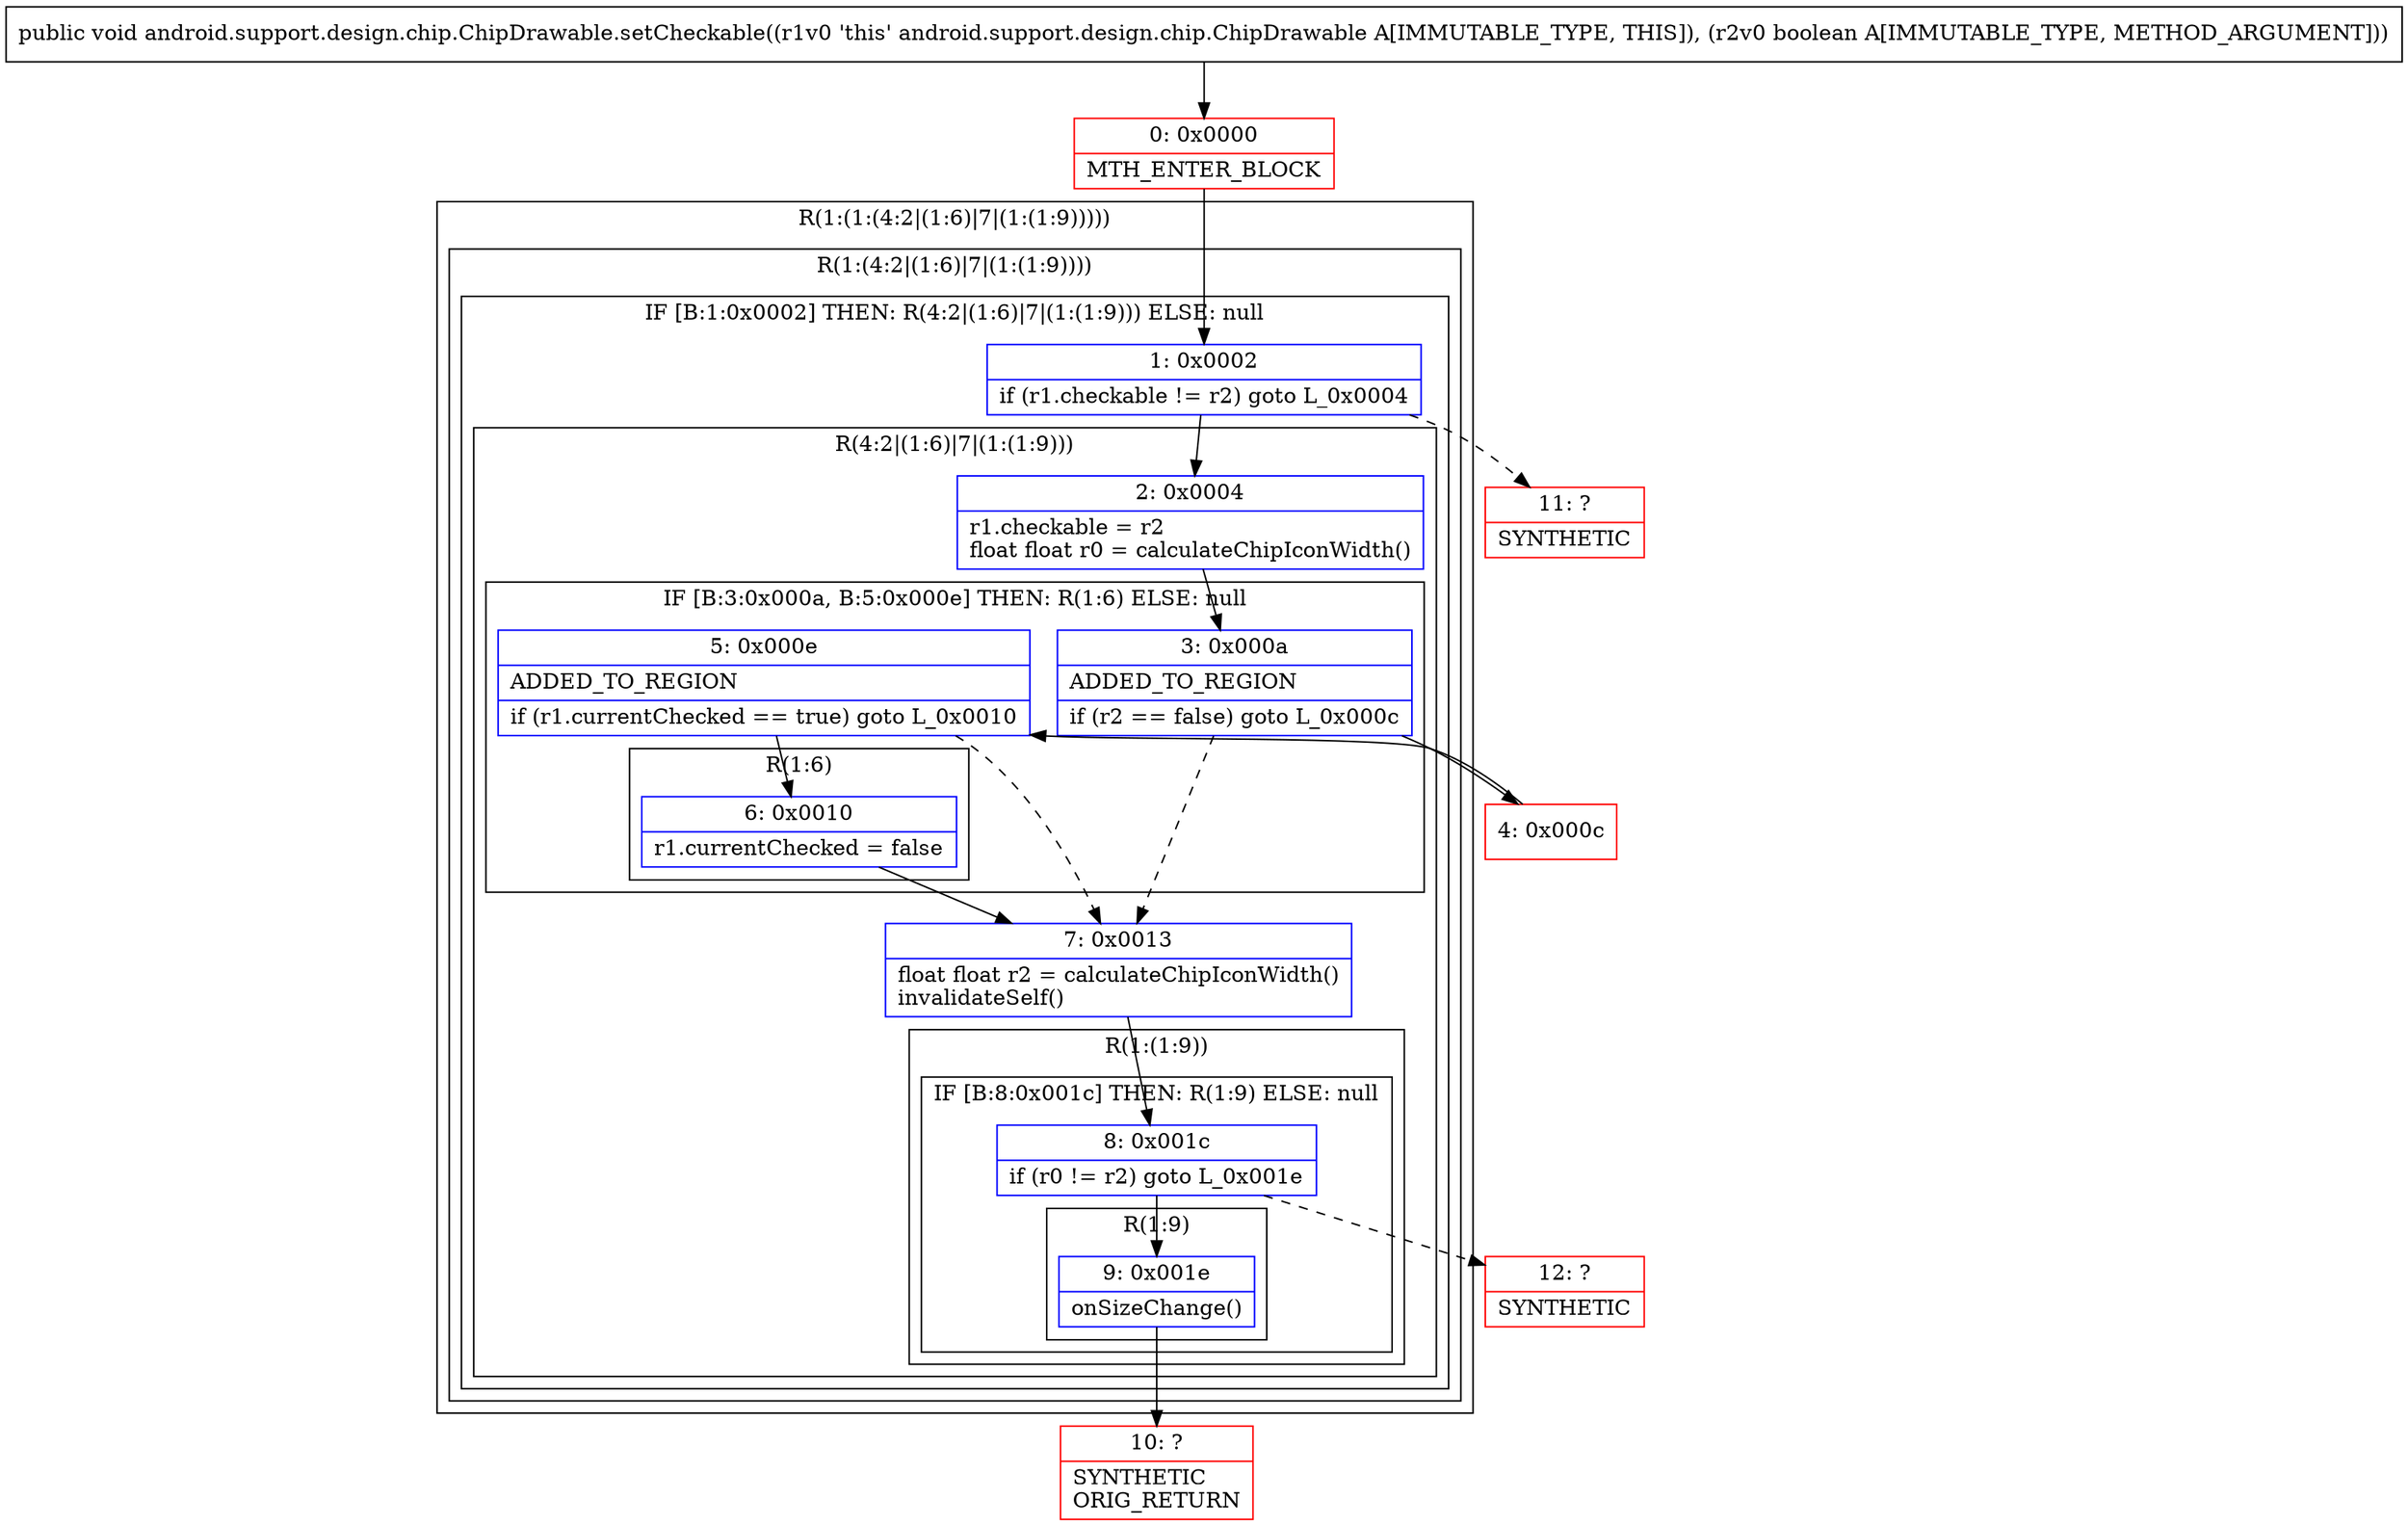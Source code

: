 digraph "CFG forandroid.support.design.chip.ChipDrawable.setCheckable(Z)V" {
subgraph cluster_Region_1167182518 {
label = "R(1:(1:(4:2|(1:6)|7|(1:(1:9)))))";
node [shape=record,color=blue];
subgraph cluster_Region_1591876895 {
label = "R(1:(4:2|(1:6)|7|(1:(1:9))))";
node [shape=record,color=blue];
subgraph cluster_IfRegion_663056741 {
label = "IF [B:1:0x0002] THEN: R(4:2|(1:6)|7|(1:(1:9))) ELSE: null";
node [shape=record,color=blue];
Node_1 [shape=record,label="{1\:\ 0x0002|if (r1.checkable != r2) goto L_0x0004\l}"];
subgraph cluster_Region_871041258 {
label = "R(4:2|(1:6)|7|(1:(1:9)))";
node [shape=record,color=blue];
Node_2 [shape=record,label="{2\:\ 0x0004|r1.checkable = r2\lfloat float r0 = calculateChipIconWidth()\l}"];
subgraph cluster_IfRegion_2101966919 {
label = "IF [B:3:0x000a, B:5:0x000e] THEN: R(1:6) ELSE: null";
node [shape=record,color=blue];
Node_3 [shape=record,label="{3\:\ 0x000a|ADDED_TO_REGION\l|if (r2 == false) goto L_0x000c\l}"];
Node_5 [shape=record,label="{5\:\ 0x000e|ADDED_TO_REGION\l|if (r1.currentChecked == true) goto L_0x0010\l}"];
subgraph cluster_Region_918997282 {
label = "R(1:6)";
node [shape=record,color=blue];
Node_6 [shape=record,label="{6\:\ 0x0010|r1.currentChecked = false\l}"];
}
}
Node_7 [shape=record,label="{7\:\ 0x0013|float float r2 = calculateChipIconWidth()\linvalidateSelf()\l}"];
subgraph cluster_Region_2013405184 {
label = "R(1:(1:9))";
node [shape=record,color=blue];
subgraph cluster_IfRegion_35242098 {
label = "IF [B:8:0x001c] THEN: R(1:9) ELSE: null";
node [shape=record,color=blue];
Node_8 [shape=record,label="{8\:\ 0x001c|if (r0 != r2) goto L_0x001e\l}"];
subgraph cluster_Region_1946183740 {
label = "R(1:9)";
node [shape=record,color=blue];
Node_9 [shape=record,label="{9\:\ 0x001e|onSizeChange()\l}"];
}
}
}
}
}
}
}
Node_0 [shape=record,color=red,label="{0\:\ 0x0000|MTH_ENTER_BLOCK\l}"];
Node_4 [shape=record,color=red,label="{4\:\ 0x000c}"];
Node_10 [shape=record,color=red,label="{10\:\ ?|SYNTHETIC\lORIG_RETURN\l}"];
Node_11 [shape=record,color=red,label="{11\:\ ?|SYNTHETIC\l}"];
Node_12 [shape=record,color=red,label="{12\:\ ?|SYNTHETIC\l}"];
MethodNode[shape=record,label="{public void android.support.design.chip.ChipDrawable.setCheckable((r1v0 'this' android.support.design.chip.ChipDrawable A[IMMUTABLE_TYPE, THIS]), (r2v0 boolean A[IMMUTABLE_TYPE, METHOD_ARGUMENT])) }"];
MethodNode -> Node_0;
Node_1 -> Node_2;
Node_1 -> Node_11[style=dashed];
Node_2 -> Node_3;
Node_3 -> Node_4;
Node_3 -> Node_7[style=dashed];
Node_5 -> Node_6;
Node_5 -> Node_7[style=dashed];
Node_6 -> Node_7;
Node_7 -> Node_8;
Node_8 -> Node_9;
Node_8 -> Node_12[style=dashed];
Node_9 -> Node_10;
Node_0 -> Node_1;
Node_4 -> Node_5;
}

